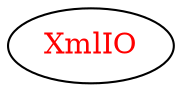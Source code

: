 digraph dependencyGraph {
 concentrate=true;
 ranksep="2.0";
 rankdir="LR"; 
 splines="ortho";
"XmlIO" [fontcolor="red"];
}